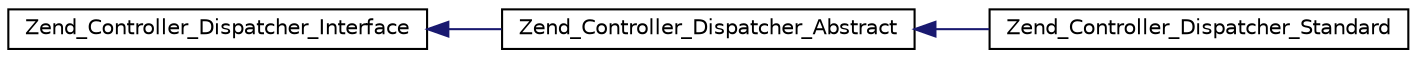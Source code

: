 digraph G
{
  edge [fontname="Helvetica",fontsize="10",labelfontname="Helvetica",labelfontsize="10"];
  node [fontname="Helvetica",fontsize="10",shape=record];
  rankdir="LR";
  Node1 [label="Zend_Controller_Dispatcher_Interface",height=0.2,width=0.4,color="black", fillcolor="white", style="filled",URL="$interface_zend___controller___dispatcher___interface.html"];
  Node1 -> Node2 [dir="back",color="midnightblue",fontsize="10",style="solid",fontname="Helvetica"];
  Node2 [label="Zend_Controller_Dispatcher_Abstract",height=0.2,width=0.4,color="black", fillcolor="white", style="filled",URL="$class_zend___controller___dispatcher___abstract.html"];
  Node2 -> Node3 [dir="back",color="midnightblue",fontsize="10",style="solid",fontname="Helvetica"];
  Node3 [label="Zend_Controller_Dispatcher_Standard",height=0.2,width=0.4,color="black", fillcolor="white", style="filled",URL="$class_zend___controller___dispatcher___standard.html"];
}
